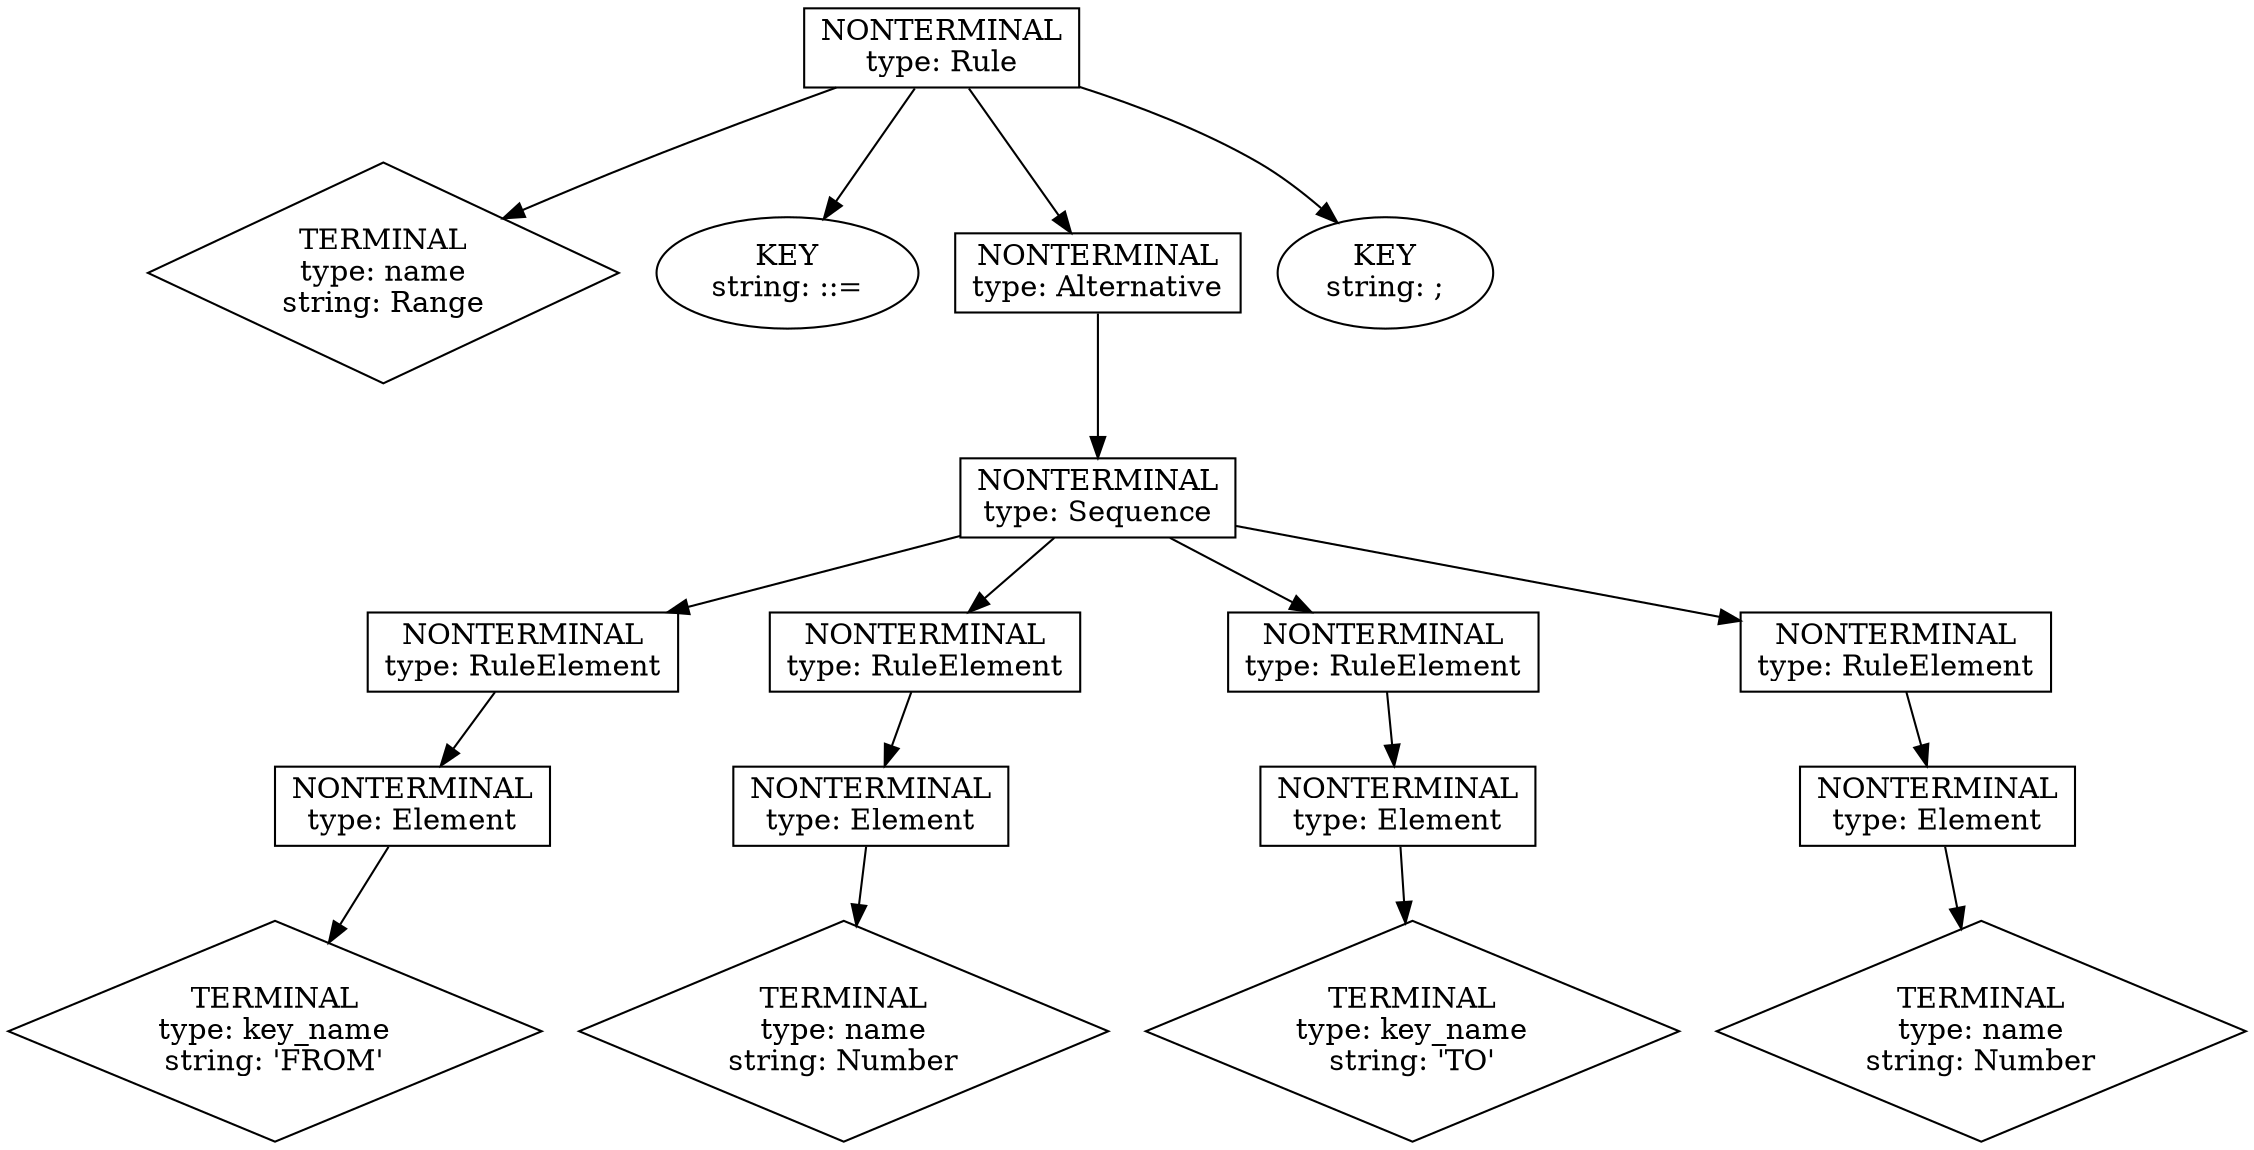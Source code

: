 digraph ast_Range {
	1 [label="NONTERMINAL
type: Rule" shape=box]
	2 [label="TERMINAL
type: name
string: Range" shape=diamond]
	1 -> 2
	3 [label="KEY
string: ::=" shape=oval]
	1 -> 3
	4 [label="NONTERMINAL
type: Alternative" shape=box]
	1 -> 4
	5 [label="KEY
string: ;" shape=oval]
	1 -> 5
	6 [label="NONTERMINAL
type: Sequence" shape=box]
	4 -> 6
	7 [label="NONTERMINAL
type: RuleElement" shape=box]
	6 -> 7
	8 [label="NONTERMINAL
type: RuleElement" shape=box]
	6 -> 8
	9 [label="NONTERMINAL
type: RuleElement" shape=box]
	6 -> 9
	10 [label="NONTERMINAL
type: RuleElement" shape=box]
	6 -> 10
	11 [label="NONTERMINAL
type: Element" shape=box]
	7 -> 11
	12 [label="NONTERMINAL
type: Element" shape=box]
	8 -> 12
	13 [label="NONTERMINAL
type: Element" shape=box]
	9 -> 13
	14 [label="NONTERMINAL
type: Element" shape=box]
	10 -> 14
	15 [label="TERMINAL
type: key_name
string: 'FROM'" shape=diamond]
	11 -> 15
	16 [label="TERMINAL
type: name
string: Number" shape=diamond]
	12 -> 16
	17 [label="TERMINAL
type: key_name
string: 'TO'" shape=diamond]
	13 -> 17
	18 [label="TERMINAL
type: name
string: Number" shape=diamond]
	14 -> 18
}
